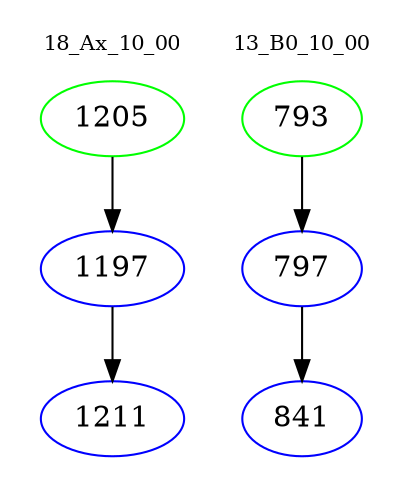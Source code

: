 digraph{
subgraph cluster_0 {
color = white
label = "18_Ax_10_00";
fontsize=10;
T0_1205 [label="1205", color="green"]
T0_1205 -> T0_1197 [color="black"]
T0_1197 [label="1197", color="blue"]
T0_1197 -> T0_1211 [color="black"]
T0_1211 [label="1211", color="blue"]
}
subgraph cluster_1 {
color = white
label = "13_B0_10_00";
fontsize=10;
T1_793 [label="793", color="green"]
T1_793 -> T1_797 [color="black"]
T1_797 [label="797", color="blue"]
T1_797 -> T1_841 [color="black"]
T1_841 [label="841", color="blue"]
}
}
